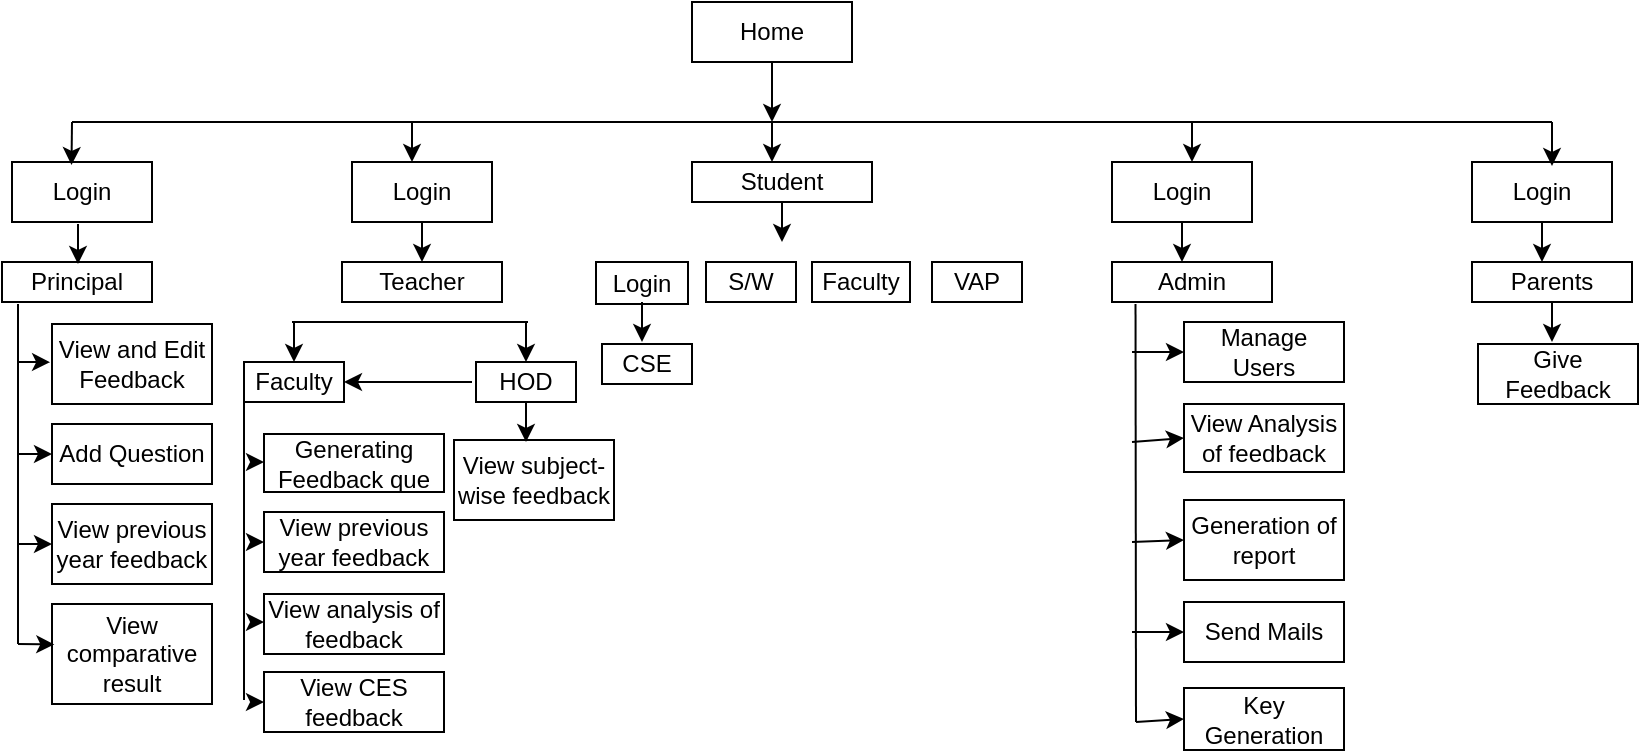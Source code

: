 <mxfile version="20.5.3" type="device"><diagram id="kzEnaUnNsGFTM6nu6q8e" name="Page-1"><mxGraphModel dx="680" dy="330" grid="1" gridSize="10" guides="1" tooltips="1" connect="1" arrows="1" fold="1" page="1" pageScale="1" pageWidth="850" pageHeight="1100" math="0" shadow="0"><root><mxCell id="0"/><mxCell id="1" parent="0"/><mxCell id="WLgBcmOi4NbH2SnP6a4J-1" value="Home" style="rounded=0;whiteSpace=wrap;html=1;" vertex="1" parent="1"><mxGeometry x="350" y="40" width="80" height="30" as="geometry"/></mxCell><mxCell id="WLgBcmOi4NbH2SnP6a4J-2" value="" style="endArrow=none;html=1;rounded=0;" edge="1" parent="1"><mxGeometry width="50" height="50" relative="1" as="geometry"><mxPoint x="40" y="100" as="sourcePoint"/><mxPoint x="780" y="100" as="targetPoint"/></mxGeometry></mxCell><mxCell id="WLgBcmOi4NbH2SnP6a4J-3" value="" style="endArrow=classic;html=1;rounded=0;exitX=0.5;exitY=1;exitDx=0;exitDy=0;" edge="1" parent="1" source="WLgBcmOi4NbH2SnP6a4J-1"><mxGeometry width="50" height="50" relative="1" as="geometry"><mxPoint x="390" y="250" as="sourcePoint"/><mxPoint x="390" y="100" as="targetPoint"/></mxGeometry></mxCell><mxCell id="WLgBcmOi4NbH2SnP6a4J-4" value="Login" style="rounded=0;whiteSpace=wrap;html=1;" vertex="1" parent="1"><mxGeometry x="10" y="120" width="70" height="30" as="geometry"/></mxCell><mxCell id="WLgBcmOi4NbH2SnP6a4J-7" value="Login" style="rounded=0;whiteSpace=wrap;html=1;" vertex="1" parent="1"><mxGeometry x="302" y="170" width="46" height="21" as="geometry"/></mxCell><mxCell id="WLgBcmOi4NbH2SnP6a4J-8" value="Login" style="rounded=0;whiteSpace=wrap;html=1;" vertex="1" parent="1"><mxGeometry x="560" y="120" width="70" height="30" as="geometry"/></mxCell><mxCell id="WLgBcmOi4NbH2SnP6a4J-9" value="Login" style="rounded=0;whiteSpace=wrap;html=1;" vertex="1" parent="1"><mxGeometry x="740" y="120" width="70" height="30" as="geometry"/></mxCell><mxCell id="WLgBcmOi4NbH2SnP6a4J-10" value="Login" style="rounded=0;whiteSpace=wrap;html=1;" vertex="1" parent="1"><mxGeometry x="180" y="120" width="70" height="30" as="geometry"/></mxCell><mxCell id="WLgBcmOi4NbH2SnP6a4J-11" value="" style="endArrow=none;html=1;rounded=0;" edge="1" parent="1"><mxGeometry width="50" height="50" relative="1" as="geometry"><mxPoint x="13" y="191" as="sourcePoint"/><mxPoint x="13" y="361" as="targetPoint"/></mxGeometry></mxCell><mxCell id="WLgBcmOi4NbH2SnP6a4J-12" value="Parents" style="rounded=0;whiteSpace=wrap;html=1;" vertex="1" parent="1"><mxGeometry x="740" y="170" width="80" height="20" as="geometry"/></mxCell><mxCell id="WLgBcmOi4NbH2SnP6a4J-13" value="Admin" style="rounded=0;whiteSpace=wrap;html=1;" vertex="1" parent="1"><mxGeometry x="560" y="170" width="80" height="20" as="geometry"/></mxCell><mxCell id="WLgBcmOi4NbH2SnP6a4J-14" value="Student" style="rounded=0;whiteSpace=wrap;html=1;" vertex="1" parent="1"><mxGeometry x="350" y="120" width="90" height="20" as="geometry"/></mxCell><mxCell id="WLgBcmOi4NbH2SnP6a4J-15" value="Teacher" style="rounded=0;whiteSpace=wrap;html=1;" vertex="1" parent="1"><mxGeometry x="175" y="170" width="80" height="20" as="geometry"/></mxCell><mxCell id="WLgBcmOi4NbH2SnP6a4J-16" value="Principal" style="rounded=0;whiteSpace=wrap;html=1;" vertex="1" parent="1"><mxGeometry x="5" y="170" width="75" height="20" as="geometry"/></mxCell><mxCell id="WLgBcmOi4NbH2SnP6a4J-17" value="View and Edit Feedback" style="rounded=0;whiteSpace=wrap;html=1;" vertex="1" parent="1"><mxGeometry x="30" y="201" width="80" height="40" as="geometry"/></mxCell><mxCell id="WLgBcmOi4NbH2SnP6a4J-18" value="Add Question" style="rounded=0;whiteSpace=wrap;html=1;" vertex="1" parent="1"><mxGeometry x="30" y="251" width="80" height="30" as="geometry"/></mxCell><mxCell id="WLgBcmOi4NbH2SnP6a4J-19" value="View previous year feedback" style="rounded=0;whiteSpace=wrap;html=1;" vertex="1" parent="1"><mxGeometry x="30" y="291" width="80" height="40" as="geometry"/></mxCell><mxCell id="WLgBcmOi4NbH2SnP6a4J-20" value="View comparative result" style="rounded=0;whiteSpace=wrap;html=1;" vertex="1" parent="1"><mxGeometry x="30" y="341" width="80" height="50" as="geometry"/></mxCell><mxCell id="WLgBcmOi4NbH2SnP6a4J-21" value="" style="endArrow=classic;html=1;rounded=0;entryX=-0.012;entryY=0.502;entryDx=0;entryDy=0;entryPerimeter=0;" edge="1" parent="1"><mxGeometry width="50" height="50" relative="1" as="geometry"><mxPoint x="13" y="220" as="sourcePoint"/><mxPoint x="29.04" y="220.08" as="targetPoint"/></mxGeometry></mxCell><mxCell id="WLgBcmOi4NbH2SnP6a4J-22" value="" style="endArrow=classic;html=1;rounded=0;entryX=0.5;entryY=0;entryDx=0;entryDy=0;" edge="1" parent="1" target="WLgBcmOi4NbH2SnP6a4J-29"><mxGeometry width="50" height="50" relative="1" as="geometry"><mxPoint x="151" y="200" as="sourcePoint"/><mxPoint x="371" y="270" as="targetPoint"/></mxGeometry></mxCell><mxCell id="WLgBcmOi4NbH2SnP6a4J-23" value="" style="endArrow=classic;html=1;rounded=0;entryX=0.5;entryY=0;entryDx=0;entryDy=0;" edge="1" parent="1" target="WLgBcmOi4NbH2SnP6a4J-28"><mxGeometry width="50" height="50" relative="1" as="geometry"><mxPoint x="267" y="200" as="sourcePoint"/><mxPoint x="350" y="260" as="targetPoint"/></mxGeometry></mxCell><mxCell id="WLgBcmOi4NbH2SnP6a4J-24" value="" style="endArrow=classic;html=1;rounded=0;entryX=0;entryY=0.5;entryDx=0;entryDy=0;" edge="1" parent="1" target="WLgBcmOi4NbH2SnP6a4J-18"><mxGeometry width="50" height="50" relative="1" as="geometry"><mxPoint x="13" y="266" as="sourcePoint"/><mxPoint x="180" y="281" as="targetPoint"/></mxGeometry></mxCell><mxCell id="WLgBcmOi4NbH2SnP6a4J-26" value="" style="endArrow=classic;html=1;rounded=0;" edge="1" parent="1" target="WLgBcmOi4NbH2SnP6a4J-19"><mxGeometry width="50" height="50" relative="1" as="geometry"><mxPoint x="13" y="311" as="sourcePoint"/><mxPoint x="140" y="271" as="targetPoint"/></mxGeometry></mxCell><mxCell id="WLgBcmOi4NbH2SnP6a4J-27" value="" style="endArrow=classic;html=1;rounded=0;entryX=-0.023;entryY=0.404;entryDx=0;entryDy=0;entryPerimeter=0;" edge="1" parent="1"><mxGeometry width="50" height="50" relative="1" as="geometry"><mxPoint x="13" y="361" as="sourcePoint"/><mxPoint x="31.16" y="361.2" as="targetPoint"/></mxGeometry></mxCell><mxCell id="WLgBcmOi4NbH2SnP6a4J-28" value="HOD" style="rounded=0;whiteSpace=wrap;html=1;" vertex="1" parent="1"><mxGeometry x="242" y="220" width="50" height="20" as="geometry"/></mxCell><mxCell id="WLgBcmOi4NbH2SnP6a4J-29" value="Faculty" style="rounded=0;whiteSpace=wrap;html=1;" vertex="1" parent="1"><mxGeometry x="126" y="220" width="50" height="20" as="geometry"/></mxCell><mxCell id="WLgBcmOi4NbH2SnP6a4J-30" value="" style="endArrow=none;html=1;rounded=0;" edge="1" parent="1"><mxGeometry width="50" height="50" relative="1" as="geometry"><mxPoint x="150" y="200" as="sourcePoint"/><mxPoint x="268" y="200" as="targetPoint"/></mxGeometry></mxCell><mxCell id="WLgBcmOi4NbH2SnP6a4J-31" value="Faculty" style="rounded=0;whiteSpace=wrap;html=1;" vertex="1" parent="1"><mxGeometry x="410" y="170" width="49" height="20" as="geometry"/></mxCell><mxCell id="WLgBcmOi4NbH2SnP6a4J-32" value="S/W" style="rounded=0;whiteSpace=wrap;html=1;" vertex="1" parent="1"><mxGeometry x="357" y="170" width="45" height="20" as="geometry"/></mxCell><mxCell id="WLgBcmOi4NbH2SnP6a4J-33" value="VAP" style="rounded=0;whiteSpace=wrap;html=1;" vertex="1" parent="1"><mxGeometry x="470" y="170" width="45" height="20" as="geometry"/></mxCell><mxCell id="WLgBcmOi4NbH2SnP6a4J-34" value="CSE" style="rounded=0;whiteSpace=wrap;html=1;" vertex="1" parent="1"><mxGeometry x="305" y="211" width="45" height="20" as="geometry"/></mxCell><mxCell id="WLgBcmOi4NbH2SnP6a4J-36" value="Generating Feedback que" style="rounded=0;whiteSpace=wrap;html=1;" vertex="1" parent="1"><mxGeometry x="136" y="256" width="90" height="29" as="geometry"/></mxCell><mxCell id="WLgBcmOi4NbH2SnP6a4J-37" value="View analysis of feedback" style="rounded=0;whiteSpace=wrap;html=1;" vertex="1" parent="1"><mxGeometry x="136" y="336" width="90" height="30" as="geometry"/></mxCell><mxCell id="WLgBcmOi4NbH2SnP6a4J-38" value="View previous year feedback" style="rounded=0;whiteSpace=wrap;html=1;" vertex="1" parent="1"><mxGeometry x="136" y="295" width="90" height="30" as="geometry"/></mxCell><mxCell id="WLgBcmOi4NbH2SnP6a4J-39" value="View CES feedback" style="rounded=0;whiteSpace=wrap;html=1;" vertex="1" parent="1"><mxGeometry x="136" y="375" width="90" height="30" as="geometry"/></mxCell><mxCell id="WLgBcmOi4NbH2SnP6a4J-42" value="" style="endArrow=none;html=1;rounded=0;startSize=15;endSize=12;" edge="1" parent="1"><mxGeometry width="50" height="50" relative="1" as="geometry"><mxPoint x="126" y="240" as="sourcePoint"/><mxPoint x="126" y="389" as="targetPoint"/></mxGeometry></mxCell><mxCell id="WLgBcmOi4NbH2SnP6a4J-44" value="" style="endArrow=classic;html=1;rounded=0;entryX=1;entryY=0.5;entryDx=0;entryDy=0;" edge="1" parent="1" target="WLgBcmOi4NbH2SnP6a4J-29"><mxGeometry width="50" height="50" relative="1" as="geometry"><mxPoint x="240" y="230" as="sourcePoint"/><mxPoint x="421" y="270" as="targetPoint"/></mxGeometry></mxCell><mxCell id="WLgBcmOi4NbH2SnP6a4J-45" value="View subject-wise feedback" style="rounded=0;whiteSpace=wrap;html=1;" vertex="1" parent="1"><mxGeometry x="231" y="259" width="80" height="40" as="geometry"/></mxCell><mxCell id="WLgBcmOi4NbH2SnP6a4J-46" value="" style="endArrow=none;html=1;rounded=0;entryX=0.147;entryY=1.301;entryDx=0;entryDy=0;entryPerimeter=0;" edge="1" parent="1"><mxGeometry width="50" height="50" relative="1" as="geometry"><mxPoint x="572" y="400" as="sourcePoint"/><mxPoint x="571.76" y="191.02" as="targetPoint"/></mxGeometry></mxCell><mxCell id="WLgBcmOi4NbH2SnP6a4J-47" value="Give Feedback" style="rounded=0;whiteSpace=wrap;html=1;" vertex="1" parent="1"><mxGeometry x="743" y="211" width="80" height="30" as="geometry"/></mxCell><mxCell id="WLgBcmOi4NbH2SnP6a4J-48" value="Send Mails" style="rounded=0;whiteSpace=wrap;html=1;" vertex="1" parent="1"><mxGeometry x="596" y="340" width="80" height="30" as="geometry"/></mxCell><mxCell id="WLgBcmOi4NbH2SnP6a4J-49" value="Generation of report" style="rounded=0;whiteSpace=wrap;html=1;" vertex="1" parent="1"><mxGeometry x="596" y="289" width="80" height="40" as="geometry"/></mxCell><mxCell id="WLgBcmOi4NbH2SnP6a4J-50" value="View Analysis of feedback" style="rounded=0;whiteSpace=wrap;html=1;" vertex="1" parent="1"><mxGeometry x="596" y="241" width="80" height="34" as="geometry"/></mxCell><mxCell id="WLgBcmOi4NbH2SnP6a4J-51" value="Manage Users" style="rounded=0;whiteSpace=wrap;html=1;" vertex="1" parent="1"><mxGeometry x="596" y="200" width="80" height="30" as="geometry"/></mxCell><mxCell id="WLgBcmOi4NbH2SnP6a4J-52" value="Key Generation" style="rounded=0;whiteSpace=wrap;html=1;" vertex="1" parent="1"><mxGeometry x="596" y="383" width="80" height="31" as="geometry"/></mxCell><mxCell id="WLgBcmOi4NbH2SnP6a4J-53" value="" style="endArrow=classic;html=1;rounded=0;entryX=0.425;entryY=0.05;entryDx=0;entryDy=0;entryPerimeter=0;" edge="1" parent="1" target="WLgBcmOi4NbH2SnP6a4J-4"><mxGeometry width="50" height="50" relative="1" as="geometry"><mxPoint x="40" y="100" as="sourcePoint"/><mxPoint x="390" y="160" as="targetPoint"/></mxGeometry></mxCell><mxCell id="WLgBcmOi4NbH2SnP6a4J-56" value="" style="endArrow=classic;html=1;rounded=0;" edge="1" parent="1"><mxGeometry width="50" height="50" relative="1" as="geometry"><mxPoint x="210" y="100" as="sourcePoint"/><mxPoint x="210" y="120" as="targetPoint"/></mxGeometry></mxCell><mxCell id="WLgBcmOi4NbH2SnP6a4J-57" value="" style="endArrow=classic;html=1;rounded=0;" edge="1" parent="1"><mxGeometry width="50" height="50" relative="1" as="geometry"><mxPoint x="390" y="100" as="sourcePoint"/><mxPoint x="390" y="120" as="targetPoint"/></mxGeometry></mxCell><mxCell id="WLgBcmOi4NbH2SnP6a4J-58" value="" style="endArrow=classic;html=1;rounded=0;" edge="1" parent="1"><mxGeometry width="50" height="50" relative="1" as="geometry"><mxPoint x="600" y="100" as="sourcePoint"/><mxPoint x="600" y="120" as="targetPoint"/></mxGeometry></mxCell><mxCell id="WLgBcmOi4NbH2SnP6a4J-59" value="" style="endArrow=classic;html=1;rounded=0;" edge="1" parent="1"><mxGeometry width="50" height="50" relative="1" as="geometry"><mxPoint x="780" y="100" as="sourcePoint"/><mxPoint x="780" y="122" as="targetPoint"/></mxGeometry></mxCell><mxCell id="WLgBcmOi4NbH2SnP6a4J-60" value="" style="endArrow=classic;html=1;rounded=0;exitX=0.5;exitY=1;exitDx=0;exitDy=0;endSize=6;" edge="1" parent="1" source="WLgBcmOi4NbH2SnP6a4J-9"><mxGeometry width="50" height="50" relative="1" as="geometry"><mxPoint x="1195" y="270" as="sourcePoint"/><mxPoint x="775" y="170" as="targetPoint"/></mxGeometry></mxCell><mxCell id="WLgBcmOi4NbH2SnP6a4J-61" value="" style="endArrow=classic;html=1;rounded=0;endSize=6;exitX=0.5;exitY=1;exitDx=0;exitDy=0;" edge="1" parent="1" source="WLgBcmOi4NbH2SnP6a4J-12"><mxGeometry width="50" height="50" relative="1" as="geometry"><mxPoint x="780" y="190" as="sourcePoint"/><mxPoint x="780" y="210" as="targetPoint"/></mxGeometry></mxCell><mxCell id="WLgBcmOi4NbH2SnP6a4J-63" value="" style="endArrow=classic;html=1;rounded=0;endSize=6;entryX=0;entryY=0.5;entryDx=0;entryDy=0;" edge="1" parent="1" target="WLgBcmOi4NbH2SnP6a4J-52"><mxGeometry width="50" height="50" relative="1" as="geometry"><mxPoint x="572" y="400" as="sourcePoint"/><mxPoint x="582" y="400" as="targetPoint"/></mxGeometry></mxCell><mxCell id="WLgBcmOi4NbH2SnP6a4J-64" value="" style="endArrow=classic;html=1;rounded=0;endSize=6;entryX=0;entryY=0.5;entryDx=0;entryDy=0;" edge="1" parent="1" target="WLgBcmOi4NbH2SnP6a4J-48"><mxGeometry width="50" height="50" relative="1" as="geometry"><mxPoint x="570" y="355" as="sourcePoint"/><mxPoint x="580" y="355" as="targetPoint"/></mxGeometry></mxCell><mxCell id="WLgBcmOi4NbH2SnP6a4J-65" value="" style="endArrow=classic;html=1;rounded=0;endSize=6;entryX=0;entryY=0.5;entryDx=0;entryDy=0;" edge="1" parent="1" target="WLgBcmOi4NbH2SnP6a4J-49"><mxGeometry width="50" height="50" relative="1" as="geometry"><mxPoint x="570" y="310" as="sourcePoint"/><mxPoint x="590" y="310" as="targetPoint"/></mxGeometry></mxCell><mxCell id="WLgBcmOi4NbH2SnP6a4J-66" value="" style="endArrow=classic;html=1;rounded=0;endSize=6;entryX=0;entryY=0.5;entryDx=0;entryDy=0;" edge="1" parent="1" target="WLgBcmOi4NbH2SnP6a4J-50"><mxGeometry width="50" height="50" relative="1" as="geometry"><mxPoint x="570" y="260" as="sourcePoint"/><mxPoint x="550" y="260" as="targetPoint"/></mxGeometry></mxCell><mxCell id="WLgBcmOi4NbH2SnP6a4J-67" value="" style="endArrow=classic;html=1;rounded=0;endSize=6;entryX=0;entryY=0.5;entryDx=0;entryDy=0;" edge="1" parent="1" target="WLgBcmOi4NbH2SnP6a4J-51"><mxGeometry width="50" height="50" relative="1" as="geometry"><mxPoint x="570" y="215" as="sourcePoint"/><mxPoint x="550" y="260" as="targetPoint"/></mxGeometry></mxCell><mxCell id="WLgBcmOi4NbH2SnP6a4J-68" value="" style="endArrow=classic;html=1;rounded=0;endSize=6;exitX=0.5;exitY=1;exitDx=0;exitDy=0;entryX=0.5;entryY=0;entryDx=0;entryDy=0;" edge="1" parent="1" source="WLgBcmOi4NbH2SnP6a4J-10" target="WLgBcmOi4NbH2SnP6a4J-15"><mxGeometry width="50" height="50" relative="1" as="geometry"><mxPoint x="380" y="350" as="sourcePoint"/><mxPoint x="430" y="300" as="targetPoint"/></mxGeometry></mxCell><mxCell id="WLgBcmOi4NbH2SnP6a4J-69" value="" style="endArrow=classic;html=1;rounded=0;endSize=6;exitX=0.5;exitY=1;exitDx=0;exitDy=0;entryX=0.5;entryY=0;entryDx=0;entryDy=0;" edge="1" parent="1"><mxGeometry width="50" height="50" relative="1" as="geometry"><mxPoint x="43" y="151" as="sourcePoint"/><mxPoint x="43" y="171" as="targetPoint"/></mxGeometry></mxCell><mxCell id="WLgBcmOi4NbH2SnP6a4J-70" value="" style="endArrow=classic;html=1;rounded=0;endSize=6;exitX=0.5;exitY=1;exitDx=0;exitDy=0;entryX=0.5;entryY=0;entryDx=0;entryDy=0;" edge="1" parent="1"><mxGeometry width="50" height="50" relative="1" as="geometry"><mxPoint x="325" y="190" as="sourcePoint"/><mxPoint x="325" y="210" as="targetPoint"/></mxGeometry></mxCell><mxCell id="WLgBcmOi4NbH2SnP6a4J-71" value="" style="endArrow=classic;html=1;rounded=0;endSize=6;exitX=0.5;exitY=1;exitDx=0;exitDy=0;entryX=0.5;entryY=0;entryDx=0;entryDy=0;" edge="1" parent="1"><mxGeometry width="50" height="50" relative="1" as="geometry"><mxPoint x="395" y="140" as="sourcePoint"/><mxPoint x="395" y="160" as="targetPoint"/></mxGeometry></mxCell><mxCell id="WLgBcmOi4NbH2SnP6a4J-72" value="" style="endArrow=classic;html=1;rounded=0;endSize=6;exitX=0.5;exitY=1;exitDx=0;exitDy=0;entryX=0.5;entryY=0;entryDx=0;entryDy=0;" edge="1" parent="1"><mxGeometry width="50" height="50" relative="1" as="geometry"><mxPoint x="595" y="150" as="sourcePoint"/><mxPoint x="595" y="170" as="targetPoint"/></mxGeometry></mxCell><mxCell id="WLgBcmOi4NbH2SnP6a4J-73" value="" style="endArrow=classic;html=1;rounded=0;endSize=6;exitX=0.5;exitY=1;exitDx=0;exitDy=0;entryX=0.5;entryY=0;entryDx=0;entryDy=0;" edge="1" parent="1"><mxGeometry width="50" height="50" relative="1" as="geometry"><mxPoint x="267" y="240" as="sourcePoint"/><mxPoint x="267" y="260" as="targetPoint"/></mxGeometry></mxCell><mxCell id="WLgBcmOi4NbH2SnP6a4J-74" value="" style="endArrow=classic;html=1;rounded=0;endSize=6;entryX=0;entryY=0.5;entryDx=0;entryDy=0;" edge="1" parent="1" target="WLgBcmOi4NbH2SnP6a4J-39"><mxGeometry width="50" height="50" relative="1" as="geometry"><mxPoint x="130" y="390" as="sourcePoint"/><mxPoint x="138" y="252" as="targetPoint"/></mxGeometry></mxCell><mxCell id="WLgBcmOi4NbH2SnP6a4J-76" value="" style="endArrow=classic;html=1;rounded=0;endSize=6;entryX=0;entryY=0.5;entryDx=0;entryDy=0;" edge="1" parent="1"><mxGeometry width="50" height="50" relative="1" as="geometry"><mxPoint x="130" y="350" as="sourcePoint"/><mxPoint x="136" y="350" as="targetPoint"/></mxGeometry></mxCell><mxCell id="WLgBcmOi4NbH2SnP6a4J-77" value="" style="endArrow=classic;html=1;rounded=0;endSize=6;entryX=0;entryY=0.5;entryDx=0;entryDy=0;" edge="1" parent="1"><mxGeometry width="50" height="50" relative="1" as="geometry"><mxPoint x="130" y="310" as="sourcePoint"/><mxPoint x="136" y="310" as="targetPoint"/></mxGeometry></mxCell><mxCell id="WLgBcmOi4NbH2SnP6a4J-78" value="" style="endArrow=classic;html=1;rounded=0;endSize=6;entryX=0;entryY=0.5;entryDx=0;entryDy=0;" edge="1" parent="1"><mxGeometry width="50" height="50" relative="1" as="geometry"><mxPoint x="130" y="270" as="sourcePoint"/><mxPoint x="136" y="270" as="targetPoint"/></mxGeometry></mxCell></root></mxGraphModel></diagram></mxfile>